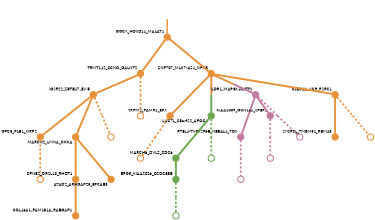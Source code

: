 strict digraph  {
graph[splines=false]; nodesep=0.7; rankdir=TB; ranksep=0.6; forcelabels=true; dpi=600; size=2.5;
0 [color="#e69138ff", fillcolor="#e69138ff", fixedsize=true, fontname=Lato, fontsize="12pt", height="0.25", label="", penwidth=3, shape=circle, style=filled, xlabel=GGCX_HOXD11_MALAT1];
1 [color="#e69138ff", fillcolor="#e69138ff", fixedsize=true, fontname=Lato, fontsize="12pt", height="0.25", label="", penwidth=3, shape=circle, style=filled, xlabel=TRMT112_CCNO_GALNT2];
5 [color="#e69138ff", fillcolor="#e69138ff", fixedsize=true, fontname=Lato, fontsize="12pt", height="0.25", label="", penwidth=3, shape=circle, style=filled, xlabel="ZNF707_MLK7-AS1_NPPB"];
16 [color="#e69138ff", fillcolor="#e69138ff", fixedsize=true, fontname=Lato, fontsize="12pt", height="0.25", label="", penwidth=3, shape=circle, style=filled, xlabel=IGSF22_ZBTB17_EVI5];
23 [color="#e69138ff", fillcolor="#e69138ff", fixedsize=true, fontname=Lato, fontsize="12pt", height="0.25", label="", penwidth=3, shape=circle, style=solid, xlabel=""];
2 [color="#c27ba0ff", fillcolor="#c27ba0ff", fixedsize=true, fontname=Lato, fontsize="12pt", height="0.25", label="", penwidth=3, shape=circle, style=filled, xlabel="RTEL1-TNFRSF6B_NBEAL1_TOX"];
20 [color="#c27ba0ff", fillcolor="#c27ba0ff", fixedsize=true, fontname=Lato, fontsize="12pt", height="0.25", label="", penwidth=3, shape=circle, style=solid, xlabel=""];
3 [color="#e69138ff", fillcolor="#e69138ff", fixedsize=true, fontname=Lato, fontsize="12pt", height="0.25", label="", penwidth=3, shape=circle, style=filled, xlabel=GPC5_PLB1_XIRP2];
24 [color="#e69138ff", fillcolor="#e69138ff", fixedsize=true, fontname=Lato, fontsize="12pt", height="0.25", label="", penwidth=3, shape=circle, style=solid, xlabel=""];
7 [color="#e69138ff", fillcolor="#e69138ff", fixedsize=true, fontname=Lato, fontsize="12pt", height="0.25", label="", penwidth=3, shape=circle, style=filled, xlabel=TRPM2_PAMR1_EPX];
12 [color="#6aa84fff", fillcolor="#6aa84fff", fixedsize=true, fontname=Lato, fontsize="12pt", height="0.25", label="", penwidth=3, shape=circle, style=filled, xlabel=LUC7L_C5orf22_APOC4];
13 [color="#c27ba0ff", fillcolor="#c27ba0ff", fixedsize=true, fontname=Lato, fontsize="12pt", height="0.25", label="", penwidth=3, shape=circle, style=filled, xlabel=ILDR1_MAP3K10_TTN];
14 [color="#e69138ff", fillcolor="#e69138ff", fixedsize=true, fontname=Lato, fontsize="12pt", height="0.25", label="", penwidth=3, shape=circle, style=filled, xlabel=CLEC4A_VCP_PSRC1];
6 [color="#6aa84fff", fillcolor="#6aa84fff", fixedsize=true, fontname=Lato, fontsize="12pt", height="0.25", label="", penwidth=3, shape=circle, style=filled, xlabel=MARCH6_DVL2_CDC6];
17 [color="#6aa84fff", fillcolor="#6aa84fff", fixedsize=true, fontname=Lato, fontsize="12pt", height="0.25", label="", penwidth=3, shape=circle, style=filled, xlabel=EPG5_KIAA2026_CCDC88B];
25 [color="#e69138ff", fillcolor="#e69138ff", fixedsize=true, fontname=Lato, fontsize="12pt", height="0.25", label="", penwidth=3, shape=circle, style=solid, xlabel=""];
8 [color="#e69138ff", fillcolor="#e69138ff", fixedsize=true, fontname=Lato, fontsize="12pt", height="0.25", label="", penwidth=3, shape=circle, style=filled, xlabel=CPNE2_OR2L13_RHOT1];
11 [color="#e69138ff", fillcolor="#e69138ff", fixedsize=true, fontname=Lato, fontsize="12pt", height="0.25", label="", penwidth=3, shape=circle, style=filled, xlabel=COL16A1_FAM181A_RABGAP1];
10 [color="#e69138ff", fillcolor="#e69138ff", fixedsize=true, fontname=Lato, fontsize="12pt", height="0.25", label="", penwidth=3, shape=circle, style=filled, xlabel=MARCH2_LMNA_CHKA];
9 [color="#e69138ff", fillcolor="#e69138ff", fixedsize=true, fontname=Lato, fontsize="12pt", height="0.25", label="", penwidth=3, shape=circle, style=filled, xlabel=ATAD2_ARHGAP25_EFCAB3];
18 [color="#6aa84fff", fillcolor="#6aa84fff", fixedsize=true, fontname=Lato, fontsize="12pt", height="0.25", label="", penwidth=3, shape=circle, style=solid, xlabel=""];
15 [color="#c27ba0ff", fillcolor="#c27ba0ff", fixedsize=true, fontname=Lato, fontsize="12pt", height="0.25", label="", penwidth=3, shape=circle, style=filled, xlabel=KIAA1009_GCN1L1_SPEF2];
21 [color="#c27ba0ff", fillcolor="#c27ba0ff", fixedsize=true, fontname=Lato, fontsize="12pt", height="0.25", label="", penwidth=3, shape=circle, style=solid, xlabel=""];
4 [color="#e69138ff", fillcolor="#e69138ff", fixedsize=true, fontname=Lato, fontsize="12pt", height="0.25", label="", penwidth=3, shape=circle, style=filled, xlabel=SYCP2L_TMEM51_RBM43];
26 [color="#e69138ff", fillcolor="#e69138ff", fixedsize=true, fontname=Lato, fontsize="12pt", height="0.25", label="", penwidth=3, shape=circle, style=solid, xlabel=""];
22 [color="#c27ba0ff", fillcolor="#c27ba0ff", fixedsize=true, fontname=Lato, fontsize="12pt", height="0.25", label="", penwidth=3, shape=circle, style=solid, xlabel=""];
27 [color="#e69138ff", fillcolor="#e69138ff", fixedsize=true, fontname=Lato, fontsize="12pt", height="0.25", label="", penwidth=3, shape=circle, style=solid, xlabel=""];
19 [color="#6aa84fff", fillcolor="#6aa84fff", fixedsize=true, fontname=Lato, fontsize="12pt", height="0.25", label="", penwidth=3, shape=circle, style=solid, xlabel=""];
normal [label="", penwidth=3, style=invis, xlabel=GGCX_HOXD11_MALAT1];
0 -> 1  [arrowsize=0, color="#e69138ff;0.5:#e69138ff", minlen="2.0", penwidth="5.5", style=solid];
0 -> 5  [arrowsize=0, color="#e69138ff;0.5:#e69138ff", minlen="2.0", penwidth="5.5", style=solid];
1 -> 16  [arrowsize=0, color="#e69138ff;0.5:#e69138ff", minlen="1.0", penwidth="5.5", style=solid];
1 -> 23  [arrowsize=0, color="#e69138ff;0.5:#e69138ff", minlen="2.0", penwidth=5, style=dashed];
5 -> 7  [arrowsize=0, color="#e69138ff;0.5:#e69138ff", minlen="2.0", penwidth="5.5", style=solid];
5 -> 12  [arrowsize=0, color="#e69138ff;0.5:#6aa84fff", minlen="2.0", penwidth="5.5", style=solid];
5 -> 13  [arrowsize=0, color="#e69138ff;0.5:#c27ba0ff", minlen="1.8000000715255737", penwidth="5.5", style=solid];
5 -> 14  [arrowsize=0, color="#e69138ff;0.5:#e69138ff", minlen="1.1999999284744263", penwidth="5.5", style=solid];
16 -> 3  [arrowsize=0, color="#e69138ff;0.5:#e69138ff", minlen="2.0", penwidth="5.5", style=solid];
16 -> 10  [arrowsize=0, color="#e69138ff;0.5:#e69138ff", minlen="2.0", penwidth="5.5", style=solid];
16 -> 27  [arrowsize=0, color="#e69138ff;0.5:#e69138ff", minlen="2.0", penwidth=5, style=dashed];
2 -> 20  [arrowsize=0, color="#c27ba0ff;0.5:#c27ba0ff", minlen="2.0", penwidth=5, style=dashed];
3 -> 24  [arrowsize=0, color="#e69138ff;0.5:#e69138ff", minlen="2.0", penwidth=5, style=dashed];
7 -> 25  [arrowsize=0, color="#e69138ff;0.5:#e69138ff", minlen="2.0", penwidth=5, style=dashed];
12 -> 6  [arrowsize=0, color="#6aa84fff;0.5:#6aa84fff", minlen="2.0", penwidth="5.5", style=solid];
12 -> 18  [arrowsize=0, color="#6aa84fff;0.5:#6aa84fff", minlen="2.0", penwidth=5, style=dashed];
13 -> 2  [arrowsize=0, color="#c27ba0ff;0.5:#c27ba0ff", minlen="2.0", penwidth="5.5", style=solid];
13 -> 15  [arrowsize=0, color="#c27ba0ff;0.5:#c27ba0ff", minlen="1.0", penwidth="5.5", style=solid];
13 -> 21  [arrowsize=0, color="#c27ba0ff;0.5:#c27ba0ff", minlen="2.0", penwidth=5, style=dashed];
14 -> 4  [arrowsize=0, color="#e69138ff;0.5:#e69138ff", minlen="2.0", penwidth="5.5", style=solid];
14 -> 26  [arrowsize=0, color="#e69138ff;0.5:#e69138ff", minlen="2.0", penwidth=5, style=dashed];
6 -> 17  [arrowsize=0, color="#6aa84fff;0.5:#6aa84fff", minlen="1.0", penwidth="5.5", style=solid];
17 -> 19  [arrowsize=0, color="#6aa84fff;0.5:#6aa84fff", minlen="2.0", penwidth=5, style=dashed];
8 -> 11  [arrowsize=0, color="#e69138ff;0.5:#e69138ff", minlen="2.0", penwidth="5.5", style=solid];
10 -> 8  [arrowsize=0, color="#e69138ff;0.5:#e69138ff", minlen="2.0", penwidth="5.5", style=solid];
10 -> 9  [arrowsize=0, color="#e69138ff;0.5:#e69138ff", minlen="2.0", penwidth="5.5", style=solid];
15 -> 22  [arrowsize=0, color="#c27ba0ff;0.5:#c27ba0ff", minlen="2.0", penwidth=5, style=dashed];
normal -> 0  [arrowsize=0, color="#e69138ff", label="", penwidth=4, style=solid];
}
